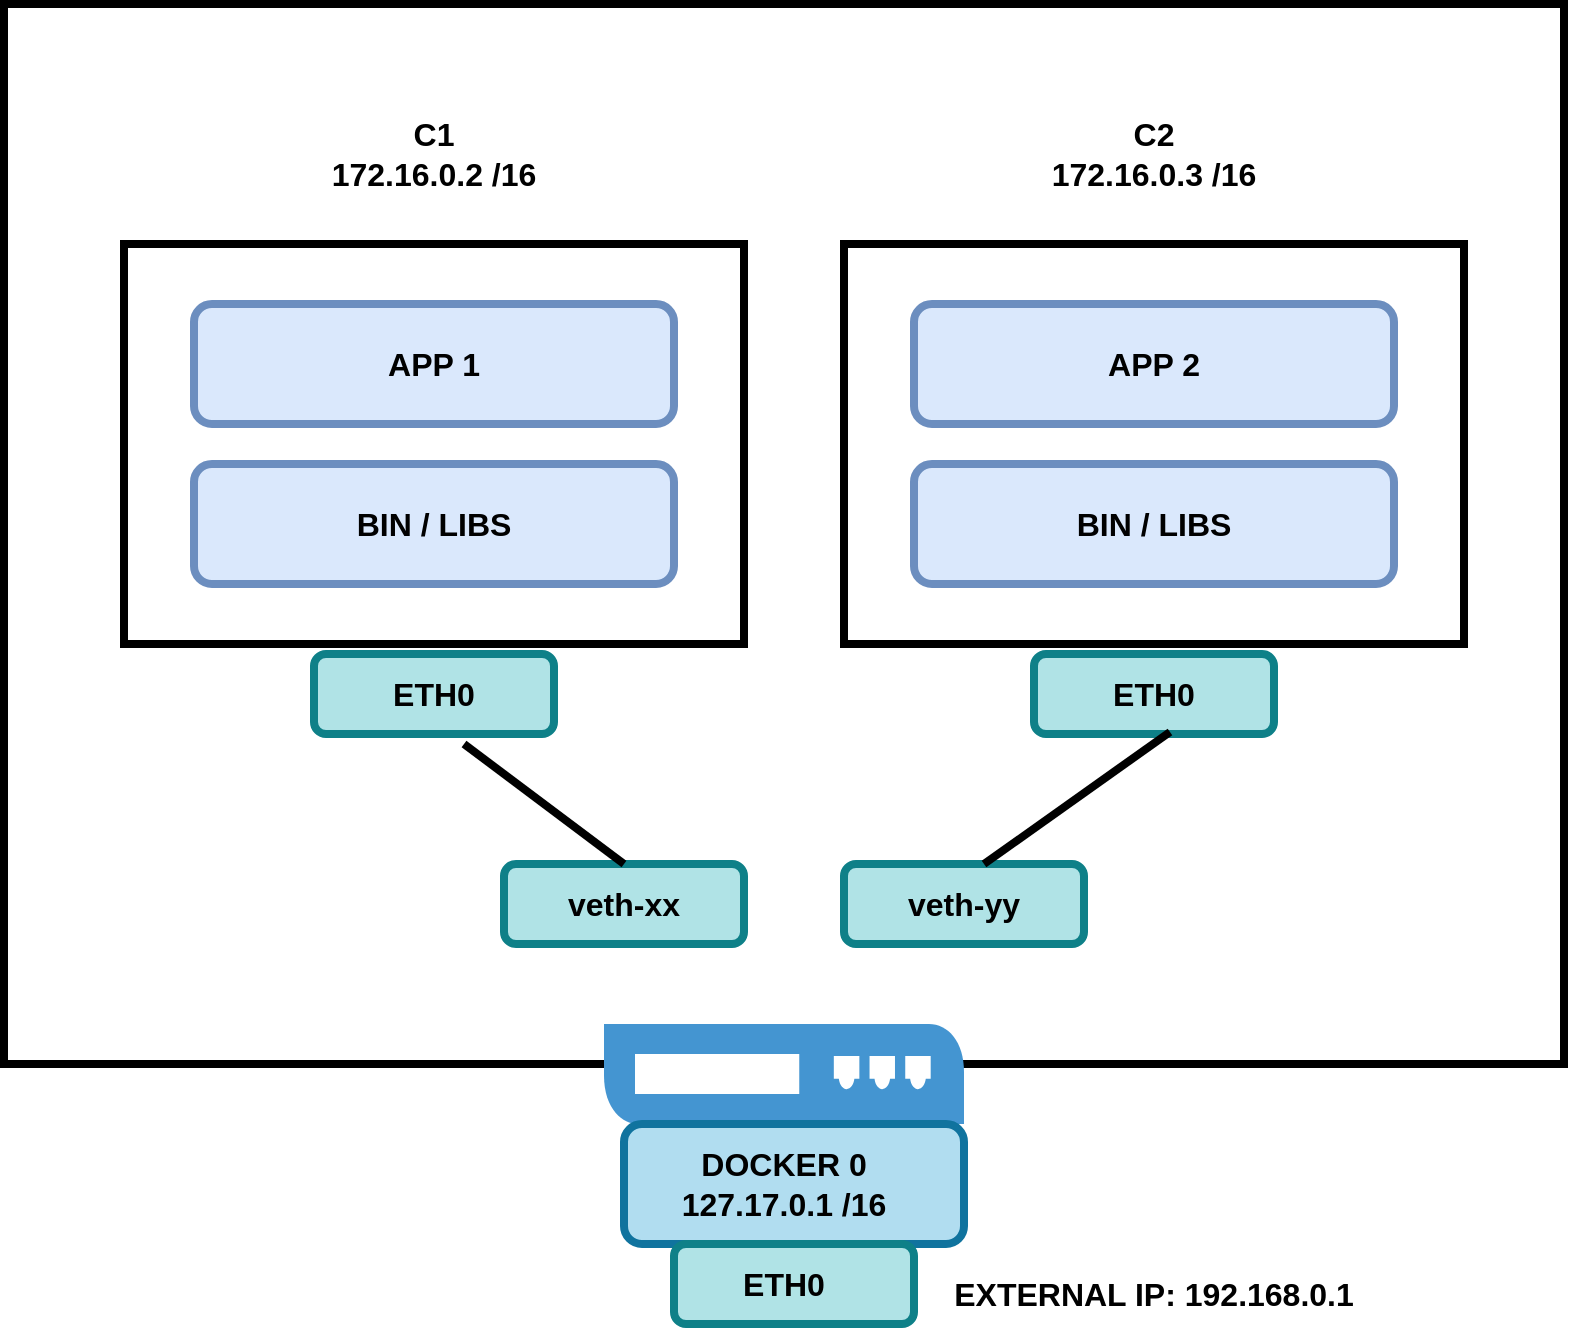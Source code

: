 <mxfile version="23.0.2" type="device">
  <diagram name="Página-1" id="eRYJWo_maf0lcZzIi06t">
    <mxGraphModel dx="1194" dy="716" grid="1" gridSize="10" guides="1" tooltips="1" connect="1" arrows="1" fold="1" page="1" pageScale="1" pageWidth="827" pageHeight="1169" math="0" shadow="0">
      <root>
        <mxCell id="0" />
        <mxCell id="1" parent="0" />
        <mxCell id="dlTpHT44XRO6NMz_cw5o-1" value="" style="rounded=0;whiteSpace=wrap;html=1;strokeWidth=4;" vertex="1" parent="1">
          <mxGeometry x="40" y="40" width="780" height="530" as="geometry" />
        </mxCell>
        <mxCell id="dlTpHT44XRO6NMz_cw5o-22" value="" style="rounded=1;whiteSpace=wrap;html=1;fillColor=#b0e3e6;strokeColor=#0e8088;strokeWidth=4;" vertex="1" parent="1">
          <mxGeometry x="460" y="470" width="120" height="40" as="geometry" />
        </mxCell>
        <mxCell id="dlTpHT44XRO6NMz_cw5o-18" value="" style="rounded=1;whiteSpace=wrap;html=1;fillColor=#b0e3e6;strokeColor=#0e8088;strokeWidth=4;" vertex="1" parent="1">
          <mxGeometry x="555" y="365" width="120" height="40" as="geometry" />
        </mxCell>
        <mxCell id="dlTpHT44XRO6NMz_cw5o-15" value="ETH0" style="text;html=1;strokeColor=none;fillColor=none;align=center;verticalAlign=middle;whiteSpace=wrap;rounded=0;fontSize=16;fontStyle=1" vertex="1" parent="1">
          <mxGeometry x="530" y="370" width="170" height="30" as="geometry" />
        </mxCell>
        <mxCell id="dlTpHT44XRO6NMz_cw5o-2" value="" style="rounded=0;whiteSpace=wrap;html=1;strokeWidth=4;" vertex="1" parent="1">
          <mxGeometry x="100" y="160" width="310" height="200" as="geometry" />
        </mxCell>
        <mxCell id="dlTpHT44XRO6NMz_cw5o-3" value="" style="rounded=1;whiteSpace=wrap;html=1;strokeWidth=4;fillColor=#dae8fc;strokeColor=#6c8ebf;" vertex="1" parent="1">
          <mxGeometry x="135" y="190" width="240" height="60" as="geometry" />
        </mxCell>
        <mxCell id="dlTpHT44XRO6NMz_cw5o-4" value="" style="rounded=1;whiteSpace=wrap;html=1;strokeWidth=4;fillColor=#dae8fc;strokeColor=#6c8ebf;" vertex="1" parent="1">
          <mxGeometry x="135" y="270" width="240" height="60" as="geometry" />
        </mxCell>
        <mxCell id="dlTpHT44XRO6NMz_cw5o-5" value="APP 1" style="text;html=1;strokeColor=none;fillColor=none;align=center;verticalAlign=middle;whiteSpace=wrap;rounded=0;fontSize=16;fontStyle=1" vertex="1" parent="1">
          <mxGeometry x="170" y="205" width="170" height="30" as="geometry" />
        </mxCell>
        <mxCell id="dlTpHT44XRO6NMz_cw5o-6" value="BIN / LIBS" style="text;html=1;strokeColor=none;fillColor=none;align=center;verticalAlign=middle;whiteSpace=wrap;rounded=0;fontSize=16;fontStyle=1" vertex="1" parent="1">
          <mxGeometry x="170" y="285" width="170" height="30" as="geometry" />
        </mxCell>
        <mxCell id="dlTpHT44XRO6NMz_cw5o-7" value="&lt;div&gt;C1 &lt;br&gt;&lt;/div&gt;&lt;div&gt;172.16.0.2 /16&lt;br&gt;&lt;/div&gt;" style="text;html=1;strokeColor=none;fillColor=none;align=center;verticalAlign=middle;whiteSpace=wrap;rounded=0;fontSize=16;fontStyle=1" vertex="1" parent="1">
          <mxGeometry x="170" y="100" width="170" height="30" as="geometry" />
        </mxCell>
        <mxCell id="dlTpHT44XRO6NMz_cw5o-8" value="" style="rounded=0;whiteSpace=wrap;html=1;strokeWidth=4;" vertex="1" parent="1">
          <mxGeometry x="460" y="160" width="310" height="200" as="geometry" />
        </mxCell>
        <mxCell id="dlTpHT44XRO6NMz_cw5o-9" value="" style="rounded=1;whiteSpace=wrap;html=1;strokeWidth=4;fillColor=#dae8fc;strokeColor=#6c8ebf;" vertex="1" parent="1">
          <mxGeometry x="495" y="190" width="240" height="60" as="geometry" />
        </mxCell>
        <mxCell id="dlTpHT44XRO6NMz_cw5o-10" value="" style="rounded=1;whiteSpace=wrap;html=1;strokeWidth=4;fillColor=#dae8fc;strokeColor=#6c8ebf;" vertex="1" parent="1">
          <mxGeometry x="495" y="270" width="240" height="60" as="geometry" />
        </mxCell>
        <mxCell id="dlTpHT44XRO6NMz_cw5o-11" value="APP 2" style="text;html=1;strokeColor=none;fillColor=none;align=center;verticalAlign=middle;whiteSpace=wrap;rounded=0;fontSize=16;fontStyle=1" vertex="1" parent="1">
          <mxGeometry x="530" y="205" width="170" height="30" as="geometry" />
        </mxCell>
        <mxCell id="dlTpHT44XRO6NMz_cw5o-12" value="BIN / LIBS" style="text;html=1;strokeColor=none;fillColor=none;align=center;verticalAlign=middle;whiteSpace=wrap;rounded=0;fontSize=16;fontStyle=1" vertex="1" parent="1">
          <mxGeometry x="530" y="285" width="170" height="30" as="geometry" />
        </mxCell>
        <mxCell id="dlTpHT44XRO6NMz_cw5o-13" value="&lt;div&gt;C2 &lt;br&gt;&lt;/div&gt;&lt;div&gt;172.16.0.3 /16&lt;br&gt;&lt;/div&gt;" style="text;html=1;strokeColor=none;fillColor=none;align=center;verticalAlign=middle;whiteSpace=wrap;rounded=0;fontSize=16;fontStyle=1" vertex="1" parent="1">
          <mxGeometry x="530" y="100" width="170" height="30" as="geometry" />
        </mxCell>
        <mxCell id="dlTpHT44XRO6NMz_cw5o-14" value="" style="rounded=1;whiteSpace=wrap;html=1;fillColor=#b0e3e6;strokeColor=#0e8088;strokeWidth=4;" vertex="1" parent="1">
          <mxGeometry x="195" y="365" width="120" height="40" as="geometry" />
        </mxCell>
        <mxCell id="dlTpHT44XRO6NMz_cw5o-19" value="ETH0" style="text;html=1;strokeColor=none;fillColor=none;align=center;verticalAlign=middle;whiteSpace=wrap;rounded=0;fontSize=16;fontStyle=1" vertex="1" parent="1">
          <mxGeometry x="170" y="370" width="170" height="30" as="geometry" />
        </mxCell>
        <mxCell id="dlTpHT44XRO6NMz_cw5o-20" value="" style="rounded=1;whiteSpace=wrap;html=1;fillColor=#b0e3e6;strokeColor=#0e8088;strokeWidth=4;" vertex="1" parent="1">
          <mxGeometry x="290" y="470" width="120" height="40" as="geometry" />
        </mxCell>
        <mxCell id="dlTpHT44XRO6NMz_cw5o-21" value="veth-yy" style="text;html=1;strokeColor=none;fillColor=none;align=center;verticalAlign=middle;whiteSpace=wrap;rounded=0;fontSize=16;fontStyle=1" vertex="1" parent="1">
          <mxGeometry x="435" y="475" width="170" height="30" as="geometry" />
        </mxCell>
        <mxCell id="dlTpHT44XRO6NMz_cw5o-23" value="veth-xx" style="text;html=1;strokeColor=none;fillColor=none;align=center;verticalAlign=middle;whiteSpace=wrap;rounded=0;fontSize=16;fontStyle=1" vertex="1" parent="1">
          <mxGeometry x="265" y="475" width="170" height="30" as="geometry" />
        </mxCell>
        <mxCell id="dlTpHT44XRO6NMz_cw5o-24" value="" style="pointerEvents=1;shadow=0;dashed=0;html=1;strokeColor=none;fillColor=#4495D1;labelPosition=center;verticalLabelPosition=bottom;verticalAlign=top;align=center;outlineConnect=0;shape=mxgraph.veeam.2d.switch;" vertex="1" parent="1">
          <mxGeometry x="340" y="550" width="180" height="50" as="geometry" />
        </mxCell>
        <mxCell id="dlTpHT44XRO6NMz_cw5o-25" value="" style="rounded=1;whiteSpace=wrap;html=1;strokeWidth=4;fillColor=#b1ddf0;strokeColor=#10739e;" vertex="1" parent="1">
          <mxGeometry x="350" y="600" width="170" height="60" as="geometry" />
        </mxCell>
        <mxCell id="dlTpHT44XRO6NMz_cw5o-26" value="&lt;div&gt;DOCKER 0&lt;/div&gt;&lt;div&gt;127.17.0.1 /16&lt;br&gt;&lt;/div&gt;" style="text;html=1;strokeColor=none;fillColor=none;align=center;verticalAlign=middle;whiteSpace=wrap;rounded=0;fontSize=16;fontStyle=1" vertex="1" parent="1">
          <mxGeometry x="345" y="615" width="170" height="30" as="geometry" />
        </mxCell>
        <mxCell id="dlTpHT44XRO6NMz_cw5o-27" value="" style="rounded=1;whiteSpace=wrap;html=1;fillColor=#b0e3e6;strokeColor=#0e8088;strokeWidth=4;" vertex="1" parent="1">
          <mxGeometry x="375" y="660" width="120" height="40" as="geometry" />
        </mxCell>
        <mxCell id="dlTpHT44XRO6NMz_cw5o-28" value="ETH0" style="text;html=1;strokeColor=none;fillColor=none;align=center;verticalAlign=middle;whiteSpace=wrap;rounded=0;fontSize=16;fontStyle=1" vertex="1" parent="1">
          <mxGeometry x="345" y="665" width="170" height="30" as="geometry" />
        </mxCell>
        <mxCell id="dlTpHT44XRO6NMz_cw5o-29" value="" style="endArrow=none;html=1;rounded=0;strokeWidth=4;" edge="1" parent="1">
          <mxGeometry width="50" height="50" relative="1" as="geometry">
            <mxPoint x="350" y="470" as="sourcePoint" />
            <mxPoint x="270" y="410" as="targetPoint" />
          </mxGeometry>
        </mxCell>
        <mxCell id="dlTpHT44XRO6NMz_cw5o-30" value="" style="endArrow=none;html=1;rounded=0;strokeWidth=4;entryX=0.547;entryY=1.133;entryDx=0;entryDy=0;entryPerimeter=0;" edge="1" parent="1" target="dlTpHT44XRO6NMz_cw5o-15">
          <mxGeometry width="50" height="50" relative="1" as="geometry">
            <mxPoint x="530" y="470" as="sourcePoint" />
            <mxPoint x="620" y="420" as="targetPoint" />
          </mxGeometry>
        </mxCell>
        <mxCell id="dlTpHT44XRO6NMz_cw5o-31" value="EXTERNAL IP: 192.168.0.1" style="text;html=1;strokeColor=none;fillColor=none;align=center;verticalAlign=middle;whiteSpace=wrap;rounded=0;fontSize=16;fontStyle=1" vertex="1" parent="1">
          <mxGeometry x="510" y="670" width="210" height="30" as="geometry" />
        </mxCell>
      </root>
    </mxGraphModel>
  </diagram>
</mxfile>
